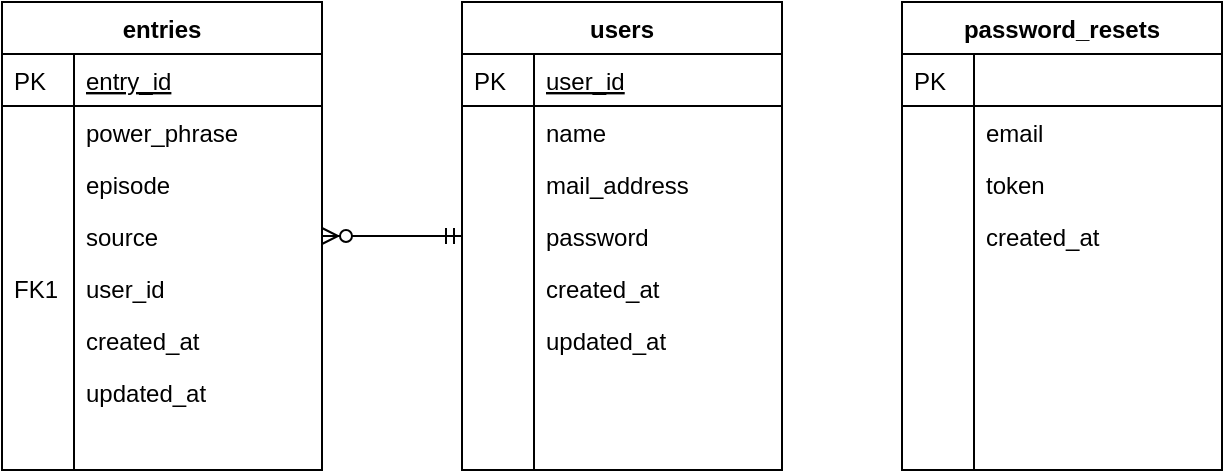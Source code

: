 <mxfile version="13.0.3" type="device" pages="2"><diagram id="P4GDmySZJmDMT0NsHX-5" name="ER図"><mxGraphModel dx="1092" dy="843" grid="1" gridSize="10" guides="1" tooltips="1" connect="1" arrows="1" fold="1" page="1" pageScale="1" pageWidth="1654" pageHeight="1169" math="0" shadow="0"><root><mxCell id="8rq9LgI_YMaMI-6popD9-0"/><mxCell id="8rq9LgI_YMaMI-6popD9-1" parent="8rq9LgI_YMaMI-6popD9-0"/><mxCell id="8rq9LgI_YMaMI-6popD9-2" value="entries" style="swimlane;fontStyle=1;childLayout=stackLayout;horizontal=1;startSize=26;horizontalStack=0;resizeParent=1;resizeLast=0;collapsible=1;marginBottom=0;rounded=0;shadow=0;strokeWidth=1;" parent="8rq9LgI_YMaMI-6popD9-1" vertex="1"><mxGeometry x="130" y="60" width="160" height="234" as="geometry"><mxRectangle x="20" y="80" width="160" height="26" as="alternateBounds"/></mxGeometry></mxCell><mxCell id="8rq9LgI_YMaMI-6popD9-3" value="entry_id" style="shape=partialRectangle;top=0;left=0;right=0;bottom=1;align=left;verticalAlign=top;fillColor=none;spacingLeft=40;spacingRight=4;overflow=hidden;rotatable=0;points=[[0,0.5],[1,0.5]];portConstraint=eastwest;dropTarget=0;rounded=0;shadow=0;strokeWidth=1;fontStyle=4" parent="8rq9LgI_YMaMI-6popD9-2" vertex="1"><mxGeometry y="26" width="160" height="26" as="geometry"/></mxCell><mxCell id="8rq9LgI_YMaMI-6popD9-4" value="PK" style="shape=partialRectangle;top=0;left=0;bottom=0;fillColor=none;align=left;verticalAlign=top;spacingLeft=4;spacingRight=4;overflow=hidden;rotatable=0;points=[];portConstraint=eastwest;part=1;" parent="8rq9LgI_YMaMI-6popD9-3" vertex="1" connectable="0"><mxGeometry width="36" height="26" as="geometry"/></mxCell><mxCell id="8rq9LgI_YMaMI-6popD9-5" value="power_phrase" style="shape=partialRectangle;top=0;left=0;right=0;bottom=0;align=left;verticalAlign=top;fillColor=none;spacingLeft=40;spacingRight=4;overflow=hidden;rotatable=0;points=[[0,0.5],[1,0.5]];portConstraint=eastwest;dropTarget=0;rounded=0;shadow=0;strokeWidth=1;" parent="8rq9LgI_YMaMI-6popD9-2" vertex="1"><mxGeometry y="52" width="160" height="26" as="geometry"/></mxCell><mxCell id="8rq9LgI_YMaMI-6popD9-6" value="" style="shape=partialRectangle;top=0;left=0;bottom=0;fillColor=none;align=left;verticalAlign=top;spacingLeft=4;spacingRight=4;overflow=hidden;rotatable=0;points=[];portConstraint=eastwest;part=1;" parent="8rq9LgI_YMaMI-6popD9-5" vertex="1" connectable="0"><mxGeometry width="36" height="26" as="geometry"/></mxCell><mxCell id="8rq9LgI_YMaMI-6popD9-7" value="episode" style="shape=partialRectangle;top=0;left=0;right=0;bottom=0;align=left;verticalAlign=top;fillColor=none;spacingLeft=40;spacingRight=4;overflow=hidden;rotatable=0;points=[[0,0.5],[1,0.5]];portConstraint=eastwest;dropTarget=0;rounded=0;shadow=0;strokeWidth=1;" parent="8rq9LgI_YMaMI-6popD9-2" vertex="1"><mxGeometry y="78" width="160" height="26" as="geometry"/></mxCell><mxCell id="8rq9LgI_YMaMI-6popD9-8" value="" style="shape=partialRectangle;top=0;left=0;bottom=0;fillColor=none;align=left;verticalAlign=top;spacingLeft=4;spacingRight=4;overflow=hidden;rotatable=0;points=[];portConstraint=eastwest;part=1;" parent="8rq9LgI_YMaMI-6popD9-7" vertex="1" connectable="0"><mxGeometry width="36" height="26" as="geometry"/></mxCell><mxCell id="8rq9LgI_YMaMI-6popD9-9" value="source" style="shape=partialRectangle;top=0;left=0;right=0;bottom=0;align=left;verticalAlign=top;fillColor=none;spacingLeft=40;spacingRight=4;overflow=hidden;rotatable=0;points=[[0,0.5],[1,0.5]];portConstraint=eastwest;dropTarget=0;rounded=0;shadow=0;strokeWidth=1;" parent="8rq9LgI_YMaMI-6popD9-2" vertex="1"><mxGeometry y="104" width="160" height="26" as="geometry"/></mxCell><mxCell id="8rq9LgI_YMaMI-6popD9-10" value="" style="shape=partialRectangle;top=0;left=0;bottom=0;fillColor=none;align=left;verticalAlign=top;spacingLeft=4;spacingRight=4;overflow=hidden;rotatable=0;points=[];portConstraint=eastwest;part=1;" parent="8rq9LgI_YMaMI-6popD9-9" vertex="1" connectable="0"><mxGeometry width="36" height="26" as="geometry"/></mxCell><mxCell id="8rq9LgI_YMaMI-6popD9-11" value="user_id" style="shape=partialRectangle;top=0;left=0;right=0;bottom=0;align=left;verticalAlign=top;fillColor=none;spacingLeft=40;spacingRight=4;overflow=hidden;rotatable=0;points=[[0,0.5],[1,0.5]];portConstraint=eastwest;dropTarget=0;rounded=0;shadow=0;strokeWidth=1;" parent="8rq9LgI_YMaMI-6popD9-2" vertex="1"><mxGeometry y="130" width="160" height="26" as="geometry"/></mxCell><mxCell id="8rq9LgI_YMaMI-6popD9-12" value="FK1" style="shape=partialRectangle;top=0;left=0;bottom=0;fillColor=none;align=left;verticalAlign=top;spacingLeft=4;spacingRight=4;overflow=hidden;rotatable=0;points=[];portConstraint=eastwest;part=1;" parent="8rq9LgI_YMaMI-6popD9-11" vertex="1" connectable="0"><mxGeometry width="36" height="26" as="geometry"/></mxCell><mxCell id="8rq9LgI_YMaMI-6popD9-13" value="created_at" style="shape=partialRectangle;top=0;left=0;right=0;bottom=0;align=left;verticalAlign=top;fillColor=none;spacingLeft=40;spacingRight=4;overflow=hidden;rotatable=0;points=[[0,0.5],[1,0.5]];portConstraint=eastwest;dropTarget=0;rounded=0;shadow=0;strokeWidth=1;" parent="8rq9LgI_YMaMI-6popD9-2" vertex="1"><mxGeometry y="156" width="160" height="26" as="geometry"/></mxCell><mxCell id="8rq9LgI_YMaMI-6popD9-14" value="" style="shape=partialRectangle;top=0;left=0;bottom=0;fillColor=none;align=left;verticalAlign=top;spacingLeft=4;spacingRight=4;overflow=hidden;rotatable=0;points=[];portConstraint=eastwest;part=1;" parent="8rq9LgI_YMaMI-6popD9-13" vertex="1" connectable="0"><mxGeometry width="36" height="26" as="geometry"/></mxCell><mxCell id="8rq9LgI_YMaMI-6popD9-15" value="updated_at" style="shape=partialRectangle;top=0;left=0;right=0;bottom=0;align=left;verticalAlign=top;fillColor=none;spacingLeft=40;spacingRight=4;overflow=hidden;rotatable=0;points=[[0,0.5],[1,0.5]];portConstraint=eastwest;dropTarget=0;rounded=0;shadow=0;strokeWidth=1;" parent="8rq9LgI_YMaMI-6popD9-2" vertex="1"><mxGeometry y="182" width="160" height="26" as="geometry"/></mxCell><mxCell id="8rq9LgI_YMaMI-6popD9-16" value="" style="shape=partialRectangle;top=0;left=0;bottom=0;fillColor=none;align=left;verticalAlign=top;spacingLeft=4;spacingRight=4;overflow=hidden;rotatable=0;points=[];portConstraint=eastwest;part=1;" parent="8rq9LgI_YMaMI-6popD9-15" vertex="1" connectable="0"><mxGeometry width="36" height="26" as="geometry"/></mxCell><mxCell id="8rq9LgI_YMaMI-6popD9-17" value="" style="shape=partialRectangle;top=0;left=0;right=0;bottom=0;align=left;verticalAlign=top;fillColor=none;spacingLeft=40;spacingRight=4;overflow=hidden;rotatable=0;points=[[0,0.5],[1,0.5]];portConstraint=eastwest;dropTarget=0;rounded=0;shadow=0;strokeWidth=1;" parent="8rq9LgI_YMaMI-6popD9-2" vertex="1"><mxGeometry y="208" width="160" height="26" as="geometry"/></mxCell><mxCell id="8rq9LgI_YMaMI-6popD9-18" value="" style="shape=partialRectangle;top=0;left=0;bottom=0;fillColor=none;align=left;verticalAlign=top;spacingLeft=4;spacingRight=4;overflow=hidden;rotatable=0;points=[];portConstraint=eastwest;part=1;" parent="8rq9LgI_YMaMI-6popD9-17" vertex="1" connectable="0"><mxGeometry width="36" height="26" as="geometry"/></mxCell><mxCell id="8rq9LgI_YMaMI-6popD9-36" value="" style="fontSize=12;html=1;endArrow=ERzeroToMany;startArrow=ERmandOne;entryX=1;entryY=0.5;entryDx=0;entryDy=0;exitX=0;exitY=0.5;exitDx=0;exitDy=0;" parent="8rq9LgI_YMaMI-6popD9-1" source="8rq9LgI_YMaMI-6popD9-26" target="8rq9LgI_YMaMI-6popD9-9" edge="1"><mxGeometry width="100" height="100" relative="1" as="geometry"><mxPoint x="330" y="440" as="sourcePoint"/><mxPoint x="430" y="340" as="targetPoint"/></mxGeometry></mxCell><mxCell id="8rq9LgI_YMaMI-6popD9-19" value="users" style="swimlane;fontStyle=1;childLayout=stackLayout;horizontal=1;startSize=26;horizontalStack=0;resizeParent=1;resizeLast=0;collapsible=1;marginBottom=0;rounded=0;shadow=0;strokeWidth=1;" parent="8rq9LgI_YMaMI-6popD9-1" vertex="1"><mxGeometry x="360" y="60" width="160" height="234" as="geometry"><mxRectangle x="20" y="80" width="160" height="26" as="alternateBounds"/></mxGeometry></mxCell><mxCell id="8rq9LgI_YMaMI-6popD9-20" value="user_id" style="shape=partialRectangle;top=0;left=0;right=0;bottom=1;align=left;verticalAlign=top;fillColor=none;spacingLeft=40;spacingRight=4;overflow=hidden;rotatable=0;points=[[0,0.5],[1,0.5]];portConstraint=eastwest;dropTarget=0;rounded=0;shadow=0;strokeWidth=1;fontStyle=4" parent="8rq9LgI_YMaMI-6popD9-19" vertex="1"><mxGeometry y="26" width="160" height="26" as="geometry"/></mxCell><mxCell id="8rq9LgI_YMaMI-6popD9-21" value="PK" style="shape=partialRectangle;top=0;left=0;bottom=0;fillColor=none;align=left;verticalAlign=top;spacingLeft=4;spacingRight=4;overflow=hidden;rotatable=0;points=[];portConstraint=eastwest;part=1;" parent="8rq9LgI_YMaMI-6popD9-20" vertex="1" connectable="0"><mxGeometry width="36" height="26" as="geometry"/></mxCell><mxCell id="8rq9LgI_YMaMI-6popD9-22" value="name" style="shape=partialRectangle;top=0;left=0;right=0;bottom=0;align=left;verticalAlign=top;fillColor=none;spacingLeft=40;spacingRight=4;overflow=hidden;rotatable=0;points=[[0,0.5],[1,0.5]];portConstraint=eastwest;dropTarget=0;rounded=0;shadow=0;strokeWidth=1;" parent="8rq9LgI_YMaMI-6popD9-19" vertex="1"><mxGeometry y="52" width="160" height="26" as="geometry"/></mxCell><mxCell id="8rq9LgI_YMaMI-6popD9-23" value="" style="shape=partialRectangle;top=0;left=0;bottom=0;fillColor=none;align=left;verticalAlign=top;spacingLeft=4;spacingRight=4;overflow=hidden;rotatable=0;points=[];portConstraint=eastwest;part=1;" parent="8rq9LgI_YMaMI-6popD9-22" vertex="1" connectable="0"><mxGeometry width="36" height="26" as="geometry"/></mxCell><mxCell id="8rq9LgI_YMaMI-6popD9-24" value="mail_address" style="shape=partialRectangle;top=0;left=0;right=0;bottom=0;align=left;verticalAlign=top;fillColor=none;spacingLeft=40;spacingRight=4;overflow=hidden;rotatable=0;points=[[0,0.5],[1,0.5]];portConstraint=eastwest;dropTarget=0;rounded=0;shadow=0;strokeWidth=1;" parent="8rq9LgI_YMaMI-6popD9-19" vertex="1"><mxGeometry y="78" width="160" height="26" as="geometry"/></mxCell><mxCell id="8rq9LgI_YMaMI-6popD9-25" value="" style="shape=partialRectangle;top=0;left=0;bottom=0;fillColor=none;align=left;verticalAlign=top;spacingLeft=4;spacingRight=4;overflow=hidden;rotatable=0;points=[];portConstraint=eastwest;part=1;" parent="8rq9LgI_YMaMI-6popD9-24" vertex="1" connectable="0"><mxGeometry width="36" height="26" as="geometry"/></mxCell><mxCell id="8rq9LgI_YMaMI-6popD9-26" value="password" style="shape=partialRectangle;top=0;left=0;right=0;bottom=0;align=left;verticalAlign=top;fillColor=none;spacingLeft=40;spacingRight=4;overflow=hidden;rotatable=0;points=[[0,0.5],[1,0.5]];portConstraint=eastwest;dropTarget=0;rounded=0;shadow=0;strokeWidth=1;" parent="8rq9LgI_YMaMI-6popD9-19" vertex="1"><mxGeometry y="104" width="160" height="26" as="geometry"/></mxCell><mxCell id="8rq9LgI_YMaMI-6popD9-27" value="" style="shape=partialRectangle;top=0;left=0;bottom=0;fillColor=none;align=left;verticalAlign=top;spacingLeft=4;spacingRight=4;overflow=hidden;rotatable=0;points=[];portConstraint=eastwest;part=1;" parent="8rq9LgI_YMaMI-6popD9-26" vertex="1" connectable="0"><mxGeometry width="36" height="26" as="geometry"/></mxCell><mxCell id="8rq9LgI_YMaMI-6popD9-28" value="created_at" style="shape=partialRectangle;top=0;left=0;right=0;bottom=0;align=left;verticalAlign=top;fillColor=none;spacingLeft=40;spacingRight=4;overflow=hidden;rotatable=0;points=[[0,0.5],[1,0.5]];portConstraint=eastwest;dropTarget=0;rounded=0;shadow=0;strokeWidth=1;" parent="8rq9LgI_YMaMI-6popD9-19" vertex="1"><mxGeometry y="130" width="160" height="26" as="geometry"/></mxCell><mxCell id="8rq9LgI_YMaMI-6popD9-29" value="" style="shape=partialRectangle;top=0;left=0;bottom=0;fillColor=none;align=left;verticalAlign=top;spacingLeft=4;spacingRight=4;overflow=hidden;rotatable=0;points=[];portConstraint=eastwest;part=1;" parent="8rq9LgI_YMaMI-6popD9-28" vertex="1" connectable="0"><mxGeometry width="36" height="26" as="geometry"/></mxCell><mxCell id="8rq9LgI_YMaMI-6popD9-30" value="updated_at" style="shape=partialRectangle;top=0;left=0;right=0;bottom=0;align=left;verticalAlign=top;fillColor=none;spacingLeft=40;spacingRight=4;overflow=hidden;rotatable=0;points=[[0,0.5],[1,0.5]];portConstraint=eastwest;dropTarget=0;rounded=0;shadow=0;strokeWidth=1;" parent="8rq9LgI_YMaMI-6popD9-19" vertex="1"><mxGeometry y="156" width="160" height="26" as="geometry"/></mxCell><mxCell id="8rq9LgI_YMaMI-6popD9-31" value="" style="shape=partialRectangle;top=0;left=0;bottom=0;fillColor=none;align=left;verticalAlign=top;spacingLeft=4;spacingRight=4;overflow=hidden;rotatable=0;points=[];portConstraint=eastwest;part=1;" parent="8rq9LgI_YMaMI-6popD9-30" vertex="1" connectable="0"><mxGeometry width="36" height="26" as="geometry"/></mxCell><mxCell id="8rq9LgI_YMaMI-6popD9-32" value="" style="shape=partialRectangle;top=0;left=0;right=0;bottom=0;align=left;verticalAlign=top;fillColor=none;spacingLeft=40;spacingRight=4;overflow=hidden;rotatable=0;points=[[0,0.5],[1,0.5]];portConstraint=eastwest;dropTarget=0;rounded=0;shadow=0;strokeWidth=1;" parent="8rq9LgI_YMaMI-6popD9-19" vertex="1"><mxGeometry y="182" width="160" height="26" as="geometry"/></mxCell><mxCell id="8rq9LgI_YMaMI-6popD9-33" value="" style="shape=partialRectangle;top=0;left=0;bottom=0;fillColor=none;align=left;verticalAlign=top;spacingLeft=4;spacingRight=4;overflow=hidden;rotatable=0;points=[];portConstraint=eastwest;part=1;" parent="8rq9LgI_YMaMI-6popD9-32" vertex="1" connectable="0"><mxGeometry width="36" height="26" as="geometry"/></mxCell><mxCell id="8rq9LgI_YMaMI-6popD9-34" value="" style="shape=partialRectangle;top=0;left=0;right=0;bottom=0;align=left;verticalAlign=top;fillColor=none;spacingLeft=40;spacingRight=4;overflow=hidden;rotatable=0;points=[[0,0.5],[1,0.5]];portConstraint=eastwest;dropTarget=0;rounded=0;shadow=0;strokeWidth=1;" parent="8rq9LgI_YMaMI-6popD9-19" vertex="1"><mxGeometry y="208" width="160" height="26" as="geometry"/></mxCell><mxCell id="8rq9LgI_YMaMI-6popD9-35" value="" style="shape=partialRectangle;top=0;left=0;bottom=0;fillColor=none;align=left;verticalAlign=top;spacingLeft=4;spacingRight=4;overflow=hidden;rotatable=0;points=[];portConstraint=eastwest;part=1;" parent="8rq9LgI_YMaMI-6popD9-34" vertex="1" connectable="0"><mxGeometry width="36" height="26" as="geometry"/></mxCell><mxCell id="PkdROEGKfXvD2xK3T6T0-0" value="password_resets" style="swimlane;fontStyle=1;childLayout=stackLayout;horizontal=1;startSize=26;horizontalStack=0;resizeParent=1;resizeLast=0;collapsible=1;marginBottom=0;rounded=0;shadow=0;strokeWidth=1;" parent="8rq9LgI_YMaMI-6popD9-1" vertex="1"><mxGeometry x="580" y="60" width="160" height="234" as="geometry"><mxRectangle x="20" y="80" width="160" height="26" as="alternateBounds"/></mxGeometry></mxCell><mxCell id="PkdROEGKfXvD2xK3T6T0-1" value="" style="shape=partialRectangle;top=0;left=0;right=0;bottom=1;align=left;verticalAlign=top;fillColor=none;spacingLeft=40;spacingRight=4;overflow=hidden;rotatable=0;points=[[0,0.5],[1,0.5]];portConstraint=eastwest;dropTarget=0;rounded=0;shadow=0;strokeWidth=1;fontStyle=4" parent="PkdROEGKfXvD2xK3T6T0-0" vertex="1"><mxGeometry y="26" width="160" height="26" as="geometry"/></mxCell><mxCell id="PkdROEGKfXvD2xK3T6T0-2" value="PK" style="shape=partialRectangle;top=0;left=0;bottom=0;fillColor=none;align=left;verticalAlign=top;spacingLeft=4;spacingRight=4;overflow=hidden;rotatable=0;points=[];portConstraint=eastwest;part=1;" parent="PkdROEGKfXvD2xK3T6T0-1" vertex="1" connectable="0"><mxGeometry width="36" height="26" as="geometry"/></mxCell><mxCell id="PkdROEGKfXvD2xK3T6T0-3" value="email" style="shape=partialRectangle;top=0;left=0;right=0;bottom=0;align=left;verticalAlign=top;fillColor=none;spacingLeft=40;spacingRight=4;overflow=hidden;rotatable=0;points=[[0,0.5],[1,0.5]];portConstraint=eastwest;dropTarget=0;rounded=0;shadow=0;strokeWidth=1;" parent="PkdROEGKfXvD2xK3T6T0-0" vertex="1"><mxGeometry y="52" width="160" height="26" as="geometry"/></mxCell><mxCell id="PkdROEGKfXvD2xK3T6T0-4" value="" style="shape=partialRectangle;top=0;left=0;bottom=0;fillColor=none;align=left;verticalAlign=top;spacingLeft=4;spacingRight=4;overflow=hidden;rotatable=0;points=[];portConstraint=eastwest;part=1;" parent="PkdROEGKfXvD2xK3T6T0-3" vertex="1" connectable="0"><mxGeometry width="36" height="26" as="geometry"/></mxCell><mxCell id="PkdROEGKfXvD2xK3T6T0-5" value="token" style="shape=partialRectangle;top=0;left=0;right=0;bottom=0;align=left;verticalAlign=top;fillColor=none;spacingLeft=40;spacingRight=4;overflow=hidden;rotatable=0;points=[[0,0.5],[1,0.5]];portConstraint=eastwest;dropTarget=0;rounded=0;shadow=0;strokeWidth=1;" parent="PkdROEGKfXvD2xK3T6T0-0" vertex="1"><mxGeometry y="78" width="160" height="26" as="geometry"/></mxCell><mxCell id="PkdROEGKfXvD2xK3T6T0-6" value="" style="shape=partialRectangle;top=0;left=0;bottom=0;fillColor=none;align=left;verticalAlign=top;spacingLeft=4;spacingRight=4;overflow=hidden;rotatable=0;points=[];portConstraint=eastwest;part=1;" parent="PkdROEGKfXvD2xK3T6T0-5" vertex="1" connectable="0"><mxGeometry width="36" height="26" as="geometry"/></mxCell><mxCell id="PkdROEGKfXvD2xK3T6T0-7" value="created_at" style="shape=partialRectangle;top=0;left=0;right=0;bottom=0;align=left;verticalAlign=top;fillColor=none;spacingLeft=40;spacingRight=4;overflow=hidden;rotatable=0;points=[[0,0.5],[1,0.5]];portConstraint=eastwest;dropTarget=0;rounded=0;shadow=0;strokeWidth=1;" parent="PkdROEGKfXvD2xK3T6T0-0" vertex="1"><mxGeometry y="104" width="160" height="26" as="geometry"/></mxCell><mxCell id="PkdROEGKfXvD2xK3T6T0-8" value="" style="shape=partialRectangle;top=0;left=0;bottom=0;fillColor=none;align=left;verticalAlign=top;spacingLeft=4;spacingRight=4;overflow=hidden;rotatable=0;points=[];portConstraint=eastwest;part=1;" parent="PkdROEGKfXvD2xK3T6T0-7" vertex="1" connectable="0"><mxGeometry width="36" height="26" as="geometry"/></mxCell><mxCell id="PkdROEGKfXvD2xK3T6T0-9" value="" style="shape=partialRectangle;top=0;left=0;right=0;bottom=0;align=left;verticalAlign=top;fillColor=none;spacingLeft=40;spacingRight=4;overflow=hidden;rotatable=0;points=[[0,0.5],[1,0.5]];portConstraint=eastwest;dropTarget=0;rounded=0;shadow=0;strokeWidth=1;" parent="PkdROEGKfXvD2xK3T6T0-0" vertex="1"><mxGeometry y="130" width="160" height="26" as="geometry"/></mxCell><mxCell id="PkdROEGKfXvD2xK3T6T0-10" value="" style="shape=partialRectangle;top=0;left=0;bottom=0;fillColor=none;align=left;verticalAlign=top;spacingLeft=4;spacingRight=4;overflow=hidden;rotatable=0;points=[];portConstraint=eastwest;part=1;" parent="PkdROEGKfXvD2xK3T6T0-9" vertex="1" connectable="0"><mxGeometry width="36" height="26" as="geometry"/></mxCell><mxCell id="PkdROEGKfXvD2xK3T6T0-11" value="" style="shape=partialRectangle;top=0;left=0;right=0;bottom=0;align=left;verticalAlign=top;fillColor=none;spacingLeft=40;spacingRight=4;overflow=hidden;rotatable=0;points=[[0,0.5],[1,0.5]];portConstraint=eastwest;dropTarget=0;rounded=0;shadow=0;strokeWidth=1;" parent="PkdROEGKfXvD2xK3T6T0-0" vertex="1"><mxGeometry y="156" width="160" height="26" as="geometry"/></mxCell><mxCell id="PkdROEGKfXvD2xK3T6T0-12" value="" style="shape=partialRectangle;top=0;left=0;bottom=0;fillColor=none;align=left;verticalAlign=top;spacingLeft=4;spacingRight=4;overflow=hidden;rotatable=0;points=[];portConstraint=eastwest;part=1;" parent="PkdROEGKfXvD2xK3T6T0-11" vertex="1" connectable="0"><mxGeometry width="36" height="26" as="geometry"/></mxCell><mxCell id="PkdROEGKfXvD2xK3T6T0-13" value="" style="shape=partialRectangle;top=0;left=0;right=0;bottom=0;align=left;verticalAlign=top;fillColor=none;spacingLeft=40;spacingRight=4;overflow=hidden;rotatable=0;points=[[0,0.5],[1,0.5]];portConstraint=eastwest;dropTarget=0;rounded=0;shadow=0;strokeWidth=1;" parent="PkdROEGKfXvD2xK3T6T0-0" vertex="1"><mxGeometry y="182" width="160" height="26" as="geometry"/></mxCell><mxCell id="PkdROEGKfXvD2xK3T6T0-14" value="" style="shape=partialRectangle;top=0;left=0;bottom=0;fillColor=none;align=left;verticalAlign=top;spacingLeft=4;spacingRight=4;overflow=hidden;rotatable=0;points=[];portConstraint=eastwest;part=1;" parent="PkdROEGKfXvD2xK3T6T0-13" vertex="1" connectable="0"><mxGeometry width="36" height="26" as="geometry"/></mxCell><mxCell id="PkdROEGKfXvD2xK3T6T0-15" value="" style="shape=partialRectangle;top=0;left=0;right=0;bottom=0;align=left;verticalAlign=top;fillColor=none;spacingLeft=40;spacingRight=4;overflow=hidden;rotatable=0;points=[[0,0.5],[1,0.5]];portConstraint=eastwest;dropTarget=0;rounded=0;shadow=0;strokeWidth=1;" parent="PkdROEGKfXvD2xK3T6T0-0" vertex="1"><mxGeometry y="208" width="160" height="26" as="geometry"/></mxCell><mxCell id="PkdROEGKfXvD2xK3T6T0-16" value="" style="shape=partialRectangle;top=0;left=0;bottom=0;fillColor=none;align=left;verticalAlign=top;spacingLeft=4;spacingRight=4;overflow=hidden;rotatable=0;points=[];portConstraint=eastwest;part=1;" parent="PkdROEGKfXvD2xK3T6T0-15" vertex="1" connectable="0"><mxGeometry width="36" height="26" as="geometry"/></mxCell></root></mxGraphModel></diagram><diagram id="BqA-hnDqIuiwamkYCaY3" name="画面遷移図"><mxGraphModel dx="1092" dy="843" grid="1" gridSize="10" guides="1" tooltips="1" connect="1" arrows="1" fold="1" page="1" pageScale="1" pageWidth="1654" pageHeight="1169" math="0" shadow="0"><root><mxCell id="zUvi_WBrvX94cKHR_irq-0"/><mxCell id="zUvi_WBrvX94cKHR_irq-1" parent="zUvi_WBrvX94cKHR_irq-0"/><mxCell id="zUvi_WBrvX94cKHR_irq-15" style="edgeStyle=orthogonalEdgeStyle;rounded=0;orthogonalLoop=1;jettySize=auto;html=1;exitX=0.5;exitY=1;exitDx=0;exitDy=0;entryX=0.5;entryY=0;entryDx=0;entryDy=0;" edge="1" parent="zUvi_WBrvX94cKHR_irq-1" source="zUvi_WBrvX94cKHR_irq-2" target="zUvi_WBrvX94cKHR_irq-3"><mxGeometry relative="1" as="geometry"/></mxCell><mxCell id="zUvi_WBrvX94cKHR_irq-16" style="edgeStyle=orthogonalEdgeStyle;rounded=0;orthogonalLoop=1;jettySize=auto;html=1;exitX=0.25;exitY=1;exitDx=0;exitDy=0;entryX=0.5;entryY=0;entryDx=0;entryDy=0;" edge="1" parent="zUvi_WBrvX94cKHR_irq-1" source="zUvi_WBrvX94cKHR_irq-2" target="zUvi_WBrvX94cKHR_irq-4"><mxGeometry relative="1" as="geometry"/></mxCell><mxCell id="zUvi_WBrvX94cKHR_irq-17" style="edgeStyle=orthogonalEdgeStyle;rounded=0;orthogonalLoop=1;jettySize=auto;html=1;exitX=0.75;exitY=1;exitDx=0;exitDy=0;entryX=0.5;entryY=0.167;entryDx=0;entryDy=0;entryPerimeter=0;" edge="1" parent="zUvi_WBrvX94cKHR_irq-1" source="zUvi_WBrvX94cKHR_irq-2" target="zUvi_WBrvX94cKHR_irq-5"><mxGeometry relative="1" as="geometry"/></mxCell><mxCell id="zUvi_WBrvX94cKHR_irq-2" value="エントリー一覧画面" style="rounded=0;whiteSpace=wrap;html=1;" vertex="1" parent="zUvi_WBrvX94cKHR_irq-1"><mxGeometry x="390" y="350" width="120" height="60" as="geometry"/></mxCell><mxCell id="zUvi_WBrvX94cKHR_irq-3" value="エントリー詳細画面" style="rounded=0;whiteSpace=wrap;html=1;" vertex="1" parent="zUvi_WBrvX94cKHR_irq-1"><mxGeometry x="390" y="550" width="120" height="60" as="geometry"/></mxCell><mxCell id="4_T5EvZcFiVJbZ7PvEsY-0" style="edgeStyle=orthogonalEdgeStyle;rounded=0;orthogonalLoop=1;jettySize=auto;html=1;exitX=0.25;exitY=0;exitDx=0;exitDy=0;entryX=0;entryY=0.5;entryDx=0;entryDy=0;" edge="1" parent="zUvi_WBrvX94cKHR_irq-1" source="zUvi_WBrvX94cKHR_irq-4" target="zUvi_WBrvX94cKHR_irq-6"><mxGeometry relative="1" as="geometry"/></mxCell><mxCell id="zUvi_WBrvX94cKHR_irq-4" value="エントリー登録画面" style="rounded=0;whiteSpace=wrap;html=1;" vertex="1" parent="zUvi_WBrvX94cKHR_irq-1"><mxGeometry x="180" y="550" width="120" height="60" as="geometry"/></mxCell><mxCell id="4_T5EvZcFiVJbZ7PvEsY-1" style="edgeStyle=orthogonalEdgeStyle;rounded=0;orthogonalLoop=1;jettySize=auto;html=1;exitX=0.75;exitY=0;exitDx=0;exitDy=0;entryX=1;entryY=0.5;entryDx=0;entryDy=0;" edge="1" parent="zUvi_WBrvX94cKHR_irq-1" source="zUvi_WBrvX94cKHR_irq-5" target="zUvi_WBrvX94cKHR_irq-6"><mxGeometry relative="1" as="geometry"/></mxCell><mxCell id="zUvi_WBrvX94cKHR_irq-5" value="エントリー更新画面" style="rounded=0;whiteSpace=wrap;html=1;" vertex="1" parent="zUvi_WBrvX94cKHR_irq-1"><mxGeometry x="590" y="550" width="120" height="60" as="geometry"/></mxCell><mxCell id="zUvi_WBrvX94cKHR_irq-11" style="edgeStyle=orthogonalEdgeStyle;rounded=0;orthogonalLoop=1;jettySize=auto;html=1;exitX=0.5;exitY=1;exitDx=0;exitDy=0;" edge="1" parent="zUvi_WBrvX94cKHR_irq-1" source="zUvi_WBrvX94cKHR_irq-6" target="zUvi_WBrvX94cKHR_irq-2"><mxGeometry relative="1" as="geometry"/></mxCell><mxCell id="zUvi_WBrvX94cKHR_irq-12" style="edgeStyle=orthogonalEdgeStyle;rounded=0;orthogonalLoop=1;jettySize=auto;html=1;exitX=0.25;exitY=1;exitDx=0;exitDy=0;" edge="1" parent="zUvi_WBrvX94cKHR_irq-1" source="zUvi_WBrvX94cKHR_irq-6" target="zUvi_WBrvX94cKHR_irq-7"><mxGeometry relative="1" as="geometry"/></mxCell><mxCell id="zUvi_WBrvX94cKHR_irq-13" style="edgeStyle=orthogonalEdgeStyle;rounded=0;orthogonalLoop=1;jettySize=auto;html=1;exitX=0.75;exitY=1;exitDx=0;exitDy=0;entryX=0.5;entryY=0;entryDx=0;entryDy=0;" edge="1" parent="zUvi_WBrvX94cKHR_irq-1" source="zUvi_WBrvX94cKHR_irq-6" target="zUvi_WBrvX94cKHR_irq-9"><mxGeometry relative="1" as="geometry"/></mxCell><mxCell id="zUvi_WBrvX94cKHR_irq-6" value="ログイン画面" style="rounded=0;whiteSpace=wrap;html=1;" vertex="1" parent="zUvi_WBrvX94cKHR_irq-1"><mxGeometry x="390" y="70" width="120" height="60" as="geometry"/></mxCell><mxCell id="zUvi_WBrvX94cKHR_irq-14" style="edgeStyle=orthogonalEdgeStyle;rounded=0;orthogonalLoop=1;jettySize=auto;html=1;exitX=0.5;exitY=1;exitDx=0;exitDy=0;entryX=0.25;entryY=0;entryDx=0;entryDy=0;" edge="1" parent="zUvi_WBrvX94cKHR_irq-1" source="zUvi_WBrvX94cKHR_irq-7" target="zUvi_WBrvX94cKHR_irq-2"><mxGeometry relative="1" as="geometry"/></mxCell><mxCell id="zUvi_WBrvX94cKHR_irq-7" value="ユーザー登録画面" style="rounded=0;whiteSpace=wrap;html=1;" vertex="1" parent="zUvi_WBrvX94cKHR_irq-1"><mxGeometry x="280" y="220" width="120" height="60" as="geometry"/></mxCell><mxCell id="zUvi_WBrvX94cKHR_irq-9" value="パスワードリセット画面" style="rounded=0;whiteSpace=wrap;html=1;" vertex="1" parent="zUvi_WBrvX94cKHR_irq-1"><mxGeometry x="490" y="220" width="120" height="60" as="geometry"/></mxCell></root></mxGraphModel></diagram></mxfile>